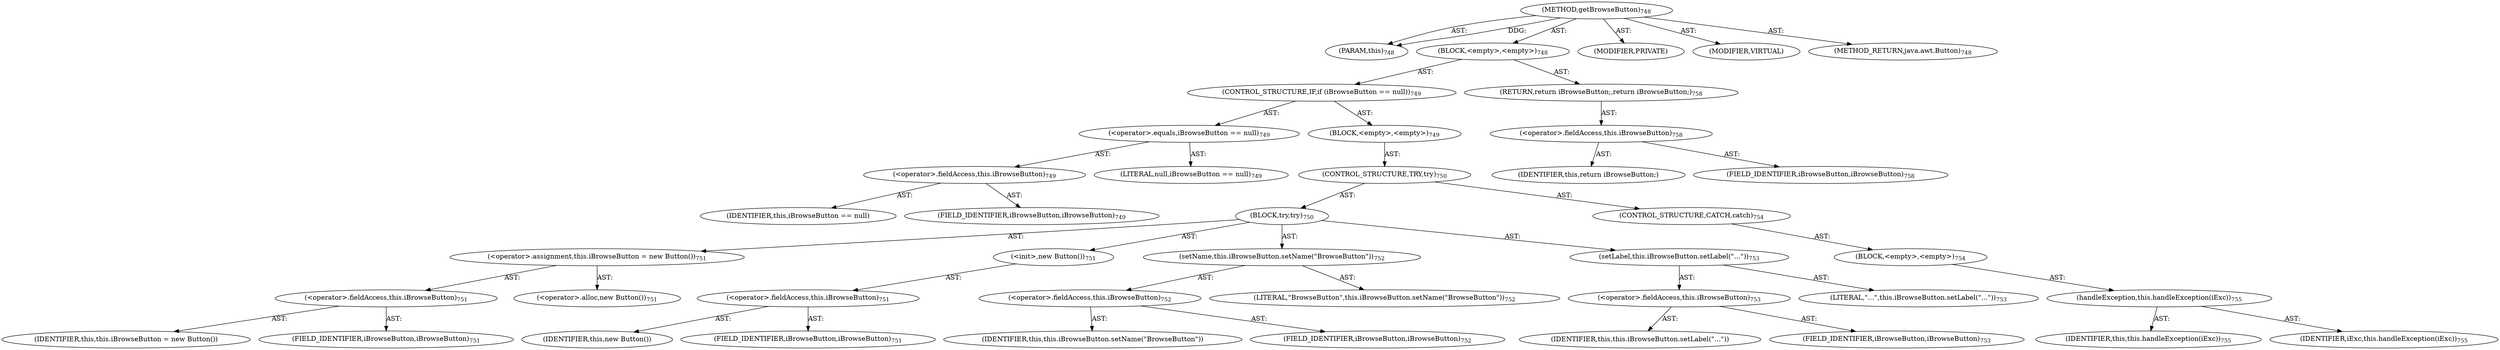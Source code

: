 digraph "getBrowseButton" {  
"111669149735" [label = <(METHOD,getBrowseButton)<SUB>748</SUB>> ]
"115964117021" [label = <(PARAM,this)<SUB>748</SUB>> ]
"25769803903" [label = <(BLOCK,&lt;empty&gt;,&lt;empty&gt;)<SUB>748</SUB>> ]
"47244640339" [label = <(CONTROL_STRUCTURE,IF,if (iBrowseButton == null))<SUB>749</SUB>> ]
"30064771882" [label = <(&lt;operator&gt;.equals,iBrowseButton == null)<SUB>749</SUB>> ]
"30064771883" [label = <(&lt;operator&gt;.fieldAccess,this.iBrowseButton)<SUB>749</SUB>> ]
"68719477297" [label = <(IDENTIFIER,this,iBrowseButton == null)> ]
"55834575125" [label = <(FIELD_IDENTIFIER,iBrowseButton,iBrowseButton)<SUB>749</SUB>> ]
"90194313399" [label = <(LITERAL,null,iBrowseButton == null)<SUB>749</SUB>> ]
"25769803904" [label = <(BLOCK,&lt;empty&gt;,&lt;empty&gt;)<SUB>749</SUB>> ]
"47244640340" [label = <(CONTROL_STRUCTURE,TRY,try)<SUB>750</SUB>> ]
"25769803905" [label = <(BLOCK,try,try)<SUB>750</SUB>> ]
"30064771884" [label = <(&lt;operator&gt;.assignment,this.iBrowseButton = new Button())<SUB>751</SUB>> ]
"30064771885" [label = <(&lt;operator&gt;.fieldAccess,this.iBrowseButton)<SUB>751</SUB>> ]
"68719477298" [label = <(IDENTIFIER,this,this.iBrowseButton = new Button())> ]
"55834575126" [label = <(FIELD_IDENTIFIER,iBrowseButton,iBrowseButton)<SUB>751</SUB>> ]
"30064771886" [label = <(&lt;operator&gt;.alloc,new Button())<SUB>751</SUB>> ]
"30064771887" [label = <(&lt;init&gt;,new Button())<SUB>751</SUB>> ]
"30064771888" [label = <(&lt;operator&gt;.fieldAccess,this.iBrowseButton)<SUB>751</SUB>> ]
"68719477299" [label = <(IDENTIFIER,this,new Button())> ]
"55834575127" [label = <(FIELD_IDENTIFIER,iBrowseButton,iBrowseButton)<SUB>751</SUB>> ]
"30064771889" [label = <(setName,this.iBrowseButton.setName(&quot;BrowseButton&quot;))<SUB>752</SUB>> ]
"30064771890" [label = <(&lt;operator&gt;.fieldAccess,this.iBrowseButton)<SUB>752</SUB>> ]
"68719477300" [label = <(IDENTIFIER,this,this.iBrowseButton.setName(&quot;BrowseButton&quot;))> ]
"55834575128" [label = <(FIELD_IDENTIFIER,iBrowseButton,iBrowseButton)<SUB>752</SUB>> ]
"90194313400" [label = <(LITERAL,&quot;BrowseButton&quot;,this.iBrowseButton.setName(&quot;BrowseButton&quot;))<SUB>752</SUB>> ]
"30064771891" [label = <(setLabel,this.iBrowseButton.setLabel(&quot;...&quot;))<SUB>753</SUB>> ]
"30064771892" [label = <(&lt;operator&gt;.fieldAccess,this.iBrowseButton)<SUB>753</SUB>> ]
"68719477301" [label = <(IDENTIFIER,this,this.iBrowseButton.setLabel(&quot;...&quot;))> ]
"55834575129" [label = <(FIELD_IDENTIFIER,iBrowseButton,iBrowseButton)<SUB>753</SUB>> ]
"90194313401" [label = <(LITERAL,&quot;...&quot;,this.iBrowseButton.setLabel(&quot;...&quot;))<SUB>753</SUB>> ]
"47244640341" [label = <(CONTROL_STRUCTURE,CATCH,catch)<SUB>754</SUB>> ]
"25769803906" [label = <(BLOCK,&lt;empty&gt;,&lt;empty&gt;)<SUB>754</SUB>> ]
"30064771893" [label = <(handleException,this.handleException(iExc))<SUB>755</SUB>> ]
"68719476864" [label = <(IDENTIFIER,this,this.handleException(iExc))<SUB>755</SUB>> ]
"68719477302" [label = <(IDENTIFIER,iExc,this.handleException(iExc))<SUB>755</SUB>> ]
"146028888075" [label = <(RETURN,return iBrowseButton;,return iBrowseButton;)<SUB>758</SUB>> ]
"30064771894" [label = <(&lt;operator&gt;.fieldAccess,this.iBrowseButton)<SUB>758</SUB>> ]
"68719477303" [label = <(IDENTIFIER,this,return iBrowseButton;)> ]
"55834575130" [label = <(FIELD_IDENTIFIER,iBrowseButton,iBrowseButton)<SUB>758</SUB>> ]
"133143986300" [label = <(MODIFIER,PRIVATE)> ]
"133143986301" [label = <(MODIFIER,VIRTUAL)> ]
"128849018919" [label = <(METHOD_RETURN,java.awt.Button)<SUB>748</SUB>> ]
  "111669149735" -> "115964117021"  [ label = "AST: "] 
  "111669149735" -> "25769803903"  [ label = "AST: "] 
  "111669149735" -> "133143986300"  [ label = "AST: "] 
  "111669149735" -> "133143986301"  [ label = "AST: "] 
  "111669149735" -> "128849018919"  [ label = "AST: "] 
  "25769803903" -> "47244640339"  [ label = "AST: "] 
  "25769803903" -> "146028888075"  [ label = "AST: "] 
  "47244640339" -> "30064771882"  [ label = "AST: "] 
  "47244640339" -> "25769803904"  [ label = "AST: "] 
  "30064771882" -> "30064771883"  [ label = "AST: "] 
  "30064771882" -> "90194313399"  [ label = "AST: "] 
  "30064771883" -> "68719477297"  [ label = "AST: "] 
  "30064771883" -> "55834575125"  [ label = "AST: "] 
  "25769803904" -> "47244640340"  [ label = "AST: "] 
  "47244640340" -> "25769803905"  [ label = "AST: "] 
  "47244640340" -> "47244640341"  [ label = "AST: "] 
  "25769803905" -> "30064771884"  [ label = "AST: "] 
  "25769803905" -> "30064771887"  [ label = "AST: "] 
  "25769803905" -> "30064771889"  [ label = "AST: "] 
  "25769803905" -> "30064771891"  [ label = "AST: "] 
  "30064771884" -> "30064771885"  [ label = "AST: "] 
  "30064771884" -> "30064771886"  [ label = "AST: "] 
  "30064771885" -> "68719477298"  [ label = "AST: "] 
  "30064771885" -> "55834575126"  [ label = "AST: "] 
  "30064771887" -> "30064771888"  [ label = "AST: "] 
  "30064771888" -> "68719477299"  [ label = "AST: "] 
  "30064771888" -> "55834575127"  [ label = "AST: "] 
  "30064771889" -> "30064771890"  [ label = "AST: "] 
  "30064771889" -> "90194313400"  [ label = "AST: "] 
  "30064771890" -> "68719477300"  [ label = "AST: "] 
  "30064771890" -> "55834575128"  [ label = "AST: "] 
  "30064771891" -> "30064771892"  [ label = "AST: "] 
  "30064771891" -> "90194313401"  [ label = "AST: "] 
  "30064771892" -> "68719477301"  [ label = "AST: "] 
  "30064771892" -> "55834575129"  [ label = "AST: "] 
  "47244640341" -> "25769803906"  [ label = "AST: "] 
  "25769803906" -> "30064771893"  [ label = "AST: "] 
  "30064771893" -> "68719476864"  [ label = "AST: "] 
  "30064771893" -> "68719477302"  [ label = "AST: "] 
  "146028888075" -> "30064771894"  [ label = "AST: "] 
  "30064771894" -> "68719477303"  [ label = "AST: "] 
  "30064771894" -> "55834575130"  [ label = "AST: "] 
  "111669149735" -> "115964117021"  [ label = "DDG: "] 
}
